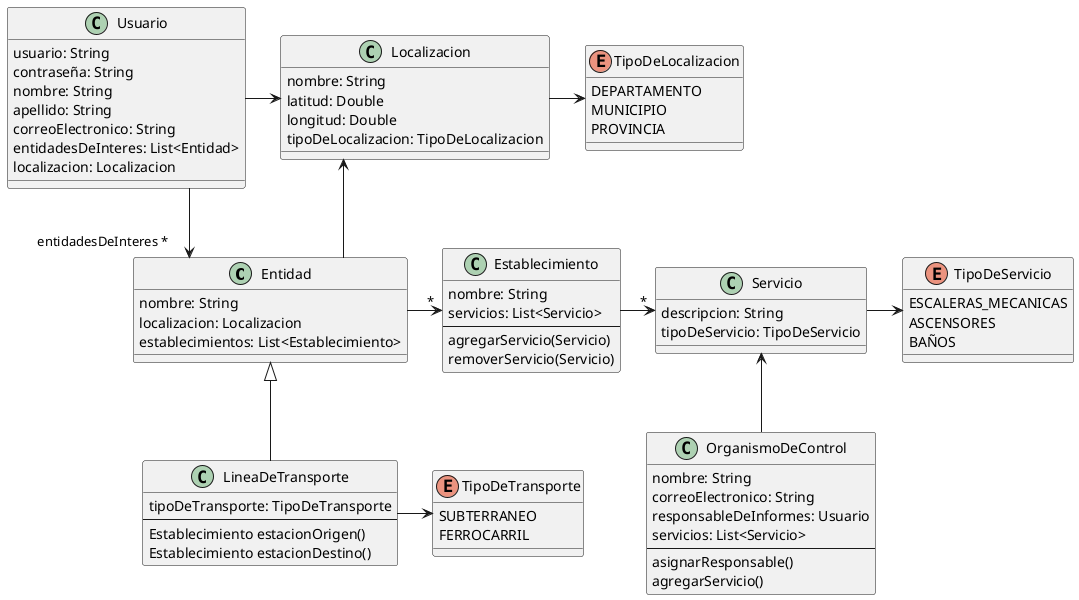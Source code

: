 @startuml TPA2-Clases
skinparam linetype ortho

' Supermercado, Centro Comunal, Banco, ...
class Entidad {
  nombre: String
  localizacion: Localizacion
  establecimientos: List<Establecimiento>
}

' Sucursal, Estacion, ...
class Establecimiento {
  nombre: String
  servicios: List<Servicio>
  --
  agregarServicio(Servicio)
  removerServicio(Servicio)
}

class Servicio {
  descripcion: String
  tipoDeServicio: TipoDeServicio
}

enum TipoDeServicio {
  ESCALERAS_MECANICAS
  ASCENSORES
  BAÑOS
}

class LineaDeTransporte {
  tipoDeTransporte: TipoDeTransporte
  --
  Establecimiento estacionOrigen()
  Establecimiento estacionDestino()
}

enum TipoDeTransporte {
  SUBTERRANEO
  FERROCARRIL
}

class Usuario {
  usuario: String
  contraseña: String
  nombre: String
  apellido: String
  correoElectronico: String
  entidadesDeInteres: List<Entidad>
  localizacion: Localizacion
  ' membresias: List<Membresia>
}

class Localizacion {
  nombre: String
  latitud: Double
  longitud: Double
  tipoDeLocalizacion: TipoDeLocalizacion
}

enum TipoDeLocalizacion {
  DEPARTAMENTO
  MUNICIPIO
  PROVINCIA
}

class OrganismoDeControl {
  nombre: String
  correoElectronico: String
  responsableDeInformes: Usuario
  servicios: List<Servicio>
  --
  asignarResponsable()
  agregarServicio()
}

Entidad ->"*" Establecimiento
Establecimiento ->"*" Servicio
Servicio -> TipoDeServicio
Entidad <|-- LineaDeTransporte
LineaDeTransporte -> TipoDeTransporte
Usuario -->"entidadesDeInteres *" Entidad
Usuario -> Localizacion
Localizacion <- Entidad
Localizacion -> TipoDeLocalizacion
Servicio <-- OrganismoDeControl

/'

class Comunidad {
  --
  crearServicio()
}

class Membresia {
  comunidad: Comunidad
  esAdministrador: Boolean
}

Comunidad ..> Servicio
Usuario --> Membresia
Comunidad <- Membresia

'/

@enduml